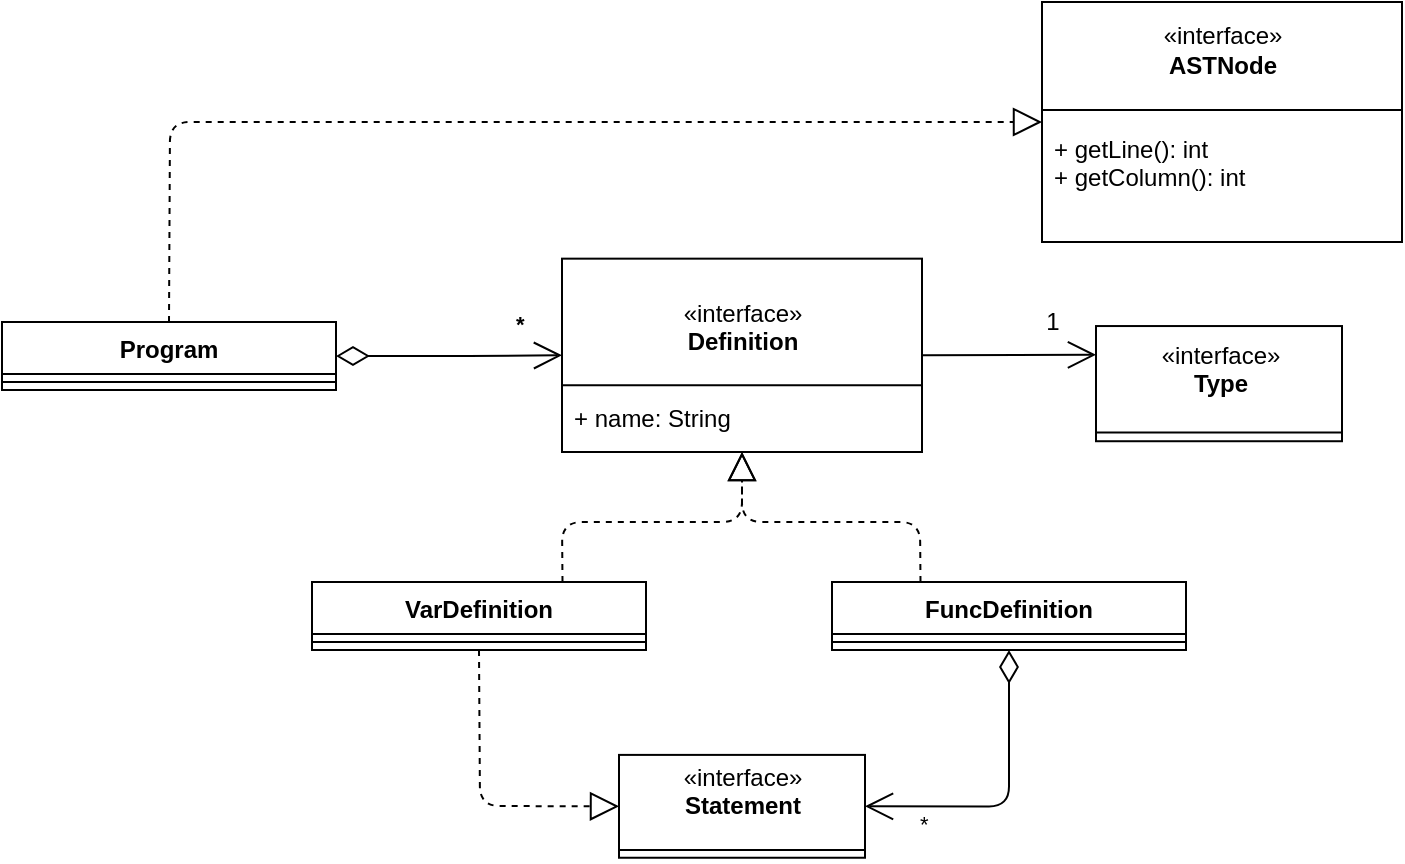 <mxfile version="16.6.5" type="device"><diagram id="vZv2f6N4h2fVlUgS8-mH" name="Page-1"><mxGraphModel dx="1422" dy="757" grid="1" gridSize="10" guides="1" tooltips="1" connect="1" arrows="1" fold="1" page="1" pageScale="1" pageWidth="827" pageHeight="1169" math="0" shadow="0"><root><mxCell id="0"/><mxCell id="1" parent="0"/><mxCell id="svYJgB2hJ4wPwkqNhM89-50" value="Program" style="swimlane;fontStyle=1;align=center;verticalAlign=top;childLayout=stackLayout;horizontal=1;startSize=26;horizontalStack=0;resizeParent=1;resizeParentMax=0;resizeLast=0;collapsible=1;marginBottom=0;" parent="1" vertex="1"><mxGeometry x="65" y="280" width="167" height="34" as="geometry"/></mxCell><mxCell id="svYJgB2hJ4wPwkqNhM89-52" value="" style="line;strokeWidth=1;fillColor=none;align=left;verticalAlign=middle;spacingTop=-1;spacingLeft=3;spacingRight=3;rotatable=0;labelPosition=right;points=[];portConstraint=eastwest;" parent="svYJgB2hJ4wPwkqNhM89-50" vertex="1"><mxGeometry y="26" width="167" height="8" as="geometry"/></mxCell><mxCell id="svYJgB2hJ4wPwkqNhM89-54" value="" style="group" parent="1" vertex="1" connectable="0"><mxGeometry x="585" y="120" width="180" height="120" as="geometry"/></mxCell><mxCell id="svYJgB2hJ4wPwkqNhM89-55" value="+ method(type): type" style="text;strokeColor=none;fillColor=none;align=left;verticalAlign=top;spacingLeft=4;spacingRight=4;overflow=hidden;rotatable=0;points=[[0,0.5],[1,0.5]];portConstraint=eastwest;" parent="svYJgB2hJ4wPwkqNhM89-54" vertex="1"><mxGeometry y="60" width="180" height="50" as="geometry"/></mxCell><mxCell id="svYJgB2hJ4wPwkqNhM89-56" value="«interface»&lt;br&gt;&lt;b&gt;ASTNode&lt;br&gt;&lt;br&gt;&lt;br&gt;&lt;br&gt;&lt;br&gt;&lt;br&gt;&lt;/b&gt;" style="html=1;" parent="svYJgB2hJ4wPwkqNhM89-54" vertex="1"><mxGeometry width="180" height="120" as="geometry"/></mxCell><mxCell id="svYJgB2hJ4wPwkqNhM89-57" value="" style="line;strokeWidth=1;fillColor=none;align=left;verticalAlign=middle;spacingTop=-1;spacingLeft=3;spacingRight=3;rotatable=0;labelPosition=right;points=[];portConstraint=eastwest;" parent="svYJgB2hJ4wPwkqNhM89-54" vertex="1"><mxGeometry y="50" width="180" height="8" as="geometry"/></mxCell><mxCell id="svYJgB2hJ4wPwkqNhM89-58" value="+ getLine(): int&#xA;+ getColumn(): int" style="text;strokeColor=none;fillColor=none;align=left;verticalAlign=top;spacingLeft=4;spacingRight=4;overflow=hidden;rotatable=0;points=[[0,0.5],[1,0.5]];portConstraint=eastwest;" parent="svYJgB2hJ4wPwkqNhM89-54" vertex="1"><mxGeometry y="60" width="180" height="40" as="geometry"/></mxCell><mxCell id="svYJgB2hJ4wPwkqNhM89-59" value="" style="endArrow=block;dashed=1;endFill=0;endSize=12;html=1;entryX=0;entryY=0.5;entryDx=0;entryDy=0;exitX=0.5;exitY=0;exitDx=0;exitDy=0;" parent="1" source="svYJgB2hJ4wPwkqNhM89-50" target="svYJgB2hJ4wPwkqNhM89-56" edge="1"><mxGeometry width="160" relative="1" as="geometry"><mxPoint x="405" y="179.5" as="sourcePoint"/><mxPoint x="565" y="179.5" as="targetPoint"/><Array as="points"><mxPoint x="149" y="180"/></Array></mxGeometry></mxCell><mxCell id="svYJgB2hJ4wPwkqNhM89-60" value="&lt;b&gt;*&lt;/b&gt;" style="endArrow=open;html=1;endSize=12;startArrow=diamondThin;startSize=14;startFill=0;edgeStyle=orthogonalEdgeStyle;align=left;verticalAlign=bottom;exitX=1;exitY=0.5;exitDx=0;exitDy=0;entryX=0;entryY=0.5;entryDx=0;entryDy=0;" parent="1" source="svYJgB2hJ4wPwkqNhM89-50" target="svYJgB2hJ4wPwkqNhM89-63" edge="1"><mxGeometry x="0.559" y="7" relative="1" as="geometry"><mxPoint x="475" y="313" as="sourcePoint"/><mxPoint x="565" y="297" as="targetPoint"/><mxPoint as="offset"/></mxGeometry></mxCell><mxCell id="svYJgB2hJ4wPwkqNhM89-61" value="" style="group" parent="1" vertex="1" connectable="0"><mxGeometry x="345" y="255" width="180" height="94" as="geometry"/></mxCell><mxCell id="svYJgB2hJ4wPwkqNhM89-62" value="+ method(type): type" style="text;strokeColor=none;fillColor=none;align=left;verticalAlign=top;spacingLeft=4;spacingRight=4;overflow=hidden;rotatable=0;points=[[0,0.5],[1,0.5]];portConstraint=eastwest;" parent="svYJgB2hJ4wPwkqNhM89-61" vertex="1"><mxGeometry y="40" width="180" height="33.333" as="geometry"/></mxCell><mxCell id="svYJgB2hJ4wPwkqNhM89-63" value="«interface»&lt;br&gt;&lt;b&gt;Definition&lt;br&gt;&lt;/b&gt;&lt;div&gt;&lt;br&gt;&lt;/div&gt;&lt;div&gt;&lt;br&gt;&lt;/div&gt;" style="html=1;" parent="svYJgB2hJ4wPwkqNhM89-61" vertex="1"><mxGeometry y="-6.67" width="180" height="96.67" as="geometry"/></mxCell><mxCell id="svYJgB2hJ4wPwkqNhM89-64" value="" style="line;strokeWidth=1;fillColor=none;align=left;verticalAlign=middle;spacingTop=-1;spacingLeft=3;spacingRight=3;rotatable=0;labelPosition=right;points=[];portConstraint=eastwest;" parent="svYJgB2hJ4wPwkqNhM89-61" vertex="1"><mxGeometry y="54.003" width="180" height="5.333" as="geometry"/></mxCell><mxCell id="svYJgB2hJ4wPwkqNhM89-72" value="+ name: String" style="text;strokeColor=none;fillColor=none;align=left;verticalAlign=top;spacingLeft=4;spacingRight=4;overflow=hidden;rotatable=0;points=[[0,0.5],[1,0.5]];portConstraint=eastwest;" parent="svYJgB2hJ4wPwkqNhM89-61" vertex="1"><mxGeometry y="59.34" width="180" height="40" as="geometry"/></mxCell><mxCell id="svYJgB2hJ4wPwkqNhM89-66" value="VarDefinition" style="swimlane;fontStyle=1;align=center;verticalAlign=top;childLayout=stackLayout;horizontal=1;startSize=26;horizontalStack=0;resizeParent=1;resizeParentMax=0;resizeLast=0;collapsible=1;marginBottom=0;" parent="1" vertex="1"><mxGeometry x="220" y="410" width="167" height="34" as="geometry"/></mxCell><mxCell id="svYJgB2hJ4wPwkqNhM89-67" value="" style="line;strokeWidth=1;fillColor=none;align=left;verticalAlign=middle;spacingTop=-1;spacingLeft=3;spacingRight=3;rotatable=0;labelPosition=right;points=[];portConstraint=eastwest;" parent="svYJgB2hJ4wPwkqNhM89-66" vertex="1"><mxGeometry y="26" width="167" height="8" as="geometry"/></mxCell><mxCell id="svYJgB2hJ4wPwkqNhM89-68" value="FuncDefinition" style="swimlane;fontStyle=1;align=center;verticalAlign=top;childLayout=stackLayout;horizontal=1;startSize=26;horizontalStack=0;resizeParent=1;resizeParentMax=0;resizeLast=0;collapsible=1;marginBottom=0;" parent="1" vertex="1"><mxGeometry x="480" y="410" width="177" height="34" as="geometry"/></mxCell><mxCell id="svYJgB2hJ4wPwkqNhM89-69" value="" style="line;strokeWidth=1;fillColor=none;align=left;verticalAlign=middle;spacingTop=-1;spacingLeft=3;spacingRight=3;rotatable=0;labelPosition=right;points=[];portConstraint=eastwest;" parent="svYJgB2hJ4wPwkqNhM89-68" vertex="1"><mxGeometry y="26" width="177" height="8" as="geometry"/></mxCell><mxCell id="svYJgB2hJ4wPwkqNhM89-70" value="" style="endArrow=block;dashed=1;endFill=0;endSize=12;html=1;entryX=0.5;entryY=1;entryDx=0;entryDy=0;exitX=0.75;exitY=0;exitDx=0;exitDy=0;" parent="1" source="svYJgB2hJ4wPwkqNhM89-66" target="svYJgB2hJ4wPwkqNhM89-63" edge="1"><mxGeometry width="160" relative="1" as="geometry"><mxPoint x="-5" y="490" as="sourcePoint"/><mxPoint x="431.5" y="390" as="targetPoint"/><Array as="points"><mxPoint x="345" y="380"/><mxPoint x="435" y="380"/></Array></mxGeometry></mxCell><mxCell id="svYJgB2hJ4wPwkqNhM89-71" value="" style="endArrow=block;dashed=1;endFill=0;endSize=12;html=1;entryX=0.5;entryY=1;entryDx=0;entryDy=0;exitX=0.25;exitY=0;exitDx=0;exitDy=0;" parent="1" source="svYJgB2hJ4wPwkqNhM89-68" target="svYJgB2hJ4wPwkqNhM89-63" edge="1"><mxGeometry width="160" relative="1" as="geometry"><mxPoint x="348.5" y="420" as="sourcePoint"/><mxPoint x="445" y="360" as="targetPoint"/><Array as="points"><mxPoint x="524" y="380"/><mxPoint x="435" y="380"/></Array></mxGeometry></mxCell><mxCell id="svYJgB2hJ4wPwkqNhM89-73" value="" style="endArrow=open;endFill=1;endSize=12;html=1;exitX=1;exitY=0.5;exitDx=0;exitDy=0;entryX=0;entryY=0.25;entryDx=0;entryDy=0;" parent="1" source="svYJgB2hJ4wPwkqNhM89-63" target="svYJgB2hJ4wPwkqNhM89-83" edge="1"><mxGeometry width="160" relative="1" as="geometry"><mxPoint x="535" y="296.58" as="sourcePoint"/><mxPoint x="615" y="297" as="targetPoint"/><Array as="points"/></mxGeometry></mxCell><mxCell id="svYJgB2hJ4wPwkqNhM89-81" value="" style="group" parent="1" vertex="1" connectable="0"><mxGeometry x="612" y="286" width="123" height="56" as="geometry"/></mxCell><mxCell id="svYJgB2hJ4wPwkqNhM89-82" value="+ method(type): type" style="text;strokeColor=none;fillColor=none;align=left;verticalAlign=top;spacingLeft=4;spacingRight=4;overflow=hidden;rotatable=0;points=[[0,0.5],[1,0.5]];portConstraint=eastwest;" parent="svYJgB2hJ4wPwkqNhM89-81" vertex="1"><mxGeometry y="23.83" width="123" height="19.858" as="geometry"/></mxCell><mxCell id="svYJgB2hJ4wPwkqNhM89-83" value="«interface»&lt;br&gt;&lt;b&gt;Type&lt;br&gt;&lt;/b&gt;&lt;div&gt;&lt;br&gt;&lt;/div&gt;" style="html=1;" parent="svYJgB2hJ4wPwkqNhM89-81" vertex="1"><mxGeometry y="-3.974" width="123" height="57.591" as="geometry"/></mxCell><mxCell id="svYJgB2hJ4wPwkqNhM89-84" value="" style="line;strokeWidth=1;fillColor=none;align=left;verticalAlign=middle;spacingTop=-1;spacingLeft=3;spacingRight=3;rotatable=0;labelPosition=right;points=[];portConstraint=eastwest;" parent="svYJgB2hJ4wPwkqNhM89-81" vertex="1"><mxGeometry y="47.662" width="123" height="3.177" as="geometry"/></mxCell><mxCell id="svYJgB2hJ4wPwkqNhM89-86" value="" style="group" parent="1" vertex="1" connectable="0"><mxGeometry x="373.5" y="500" width="123" height="50" as="geometry"/></mxCell><mxCell id="svYJgB2hJ4wPwkqNhM89-87" value="+ method(type): type" style="text;strokeColor=none;fillColor=none;align=left;verticalAlign=top;spacingLeft=4;spacingRight=4;overflow=hidden;rotatable=0;points=[[0,0.5],[1,0.5]];portConstraint=eastwest;" parent="svYJgB2hJ4wPwkqNhM89-86" vertex="1"><mxGeometry y="21.277" width="123" height="17.73" as="geometry"/></mxCell><mxCell id="svYJgB2hJ4wPwkqNhM89-88" value="«interface»&lt;br&gt;&lt;b&gt;Statement&lt;br&gt;&lt;/b&gt;&lt;div&gt;&lt;br&gt;&lt;/div&gt;" style="html=1;" parent="svYJgB2hJ4wPwkqNhM89-86" vertex="1"><mxGeometry y="-3.548" width="123" height="51.42" as="geometry"/></mxCell><mxCell id="svYJgB2hJ4wPwkqNhM89-89" value="" style="line;strokeWidth=1;fillColor=none;align=left;verticalAlign=middle;spacingTop=-1;spacingLeft=3;spacingRight=3;rotatable=0;labelPosition=right;points=[];portConstraint=eastwest;" parent="svYJgB2hJ4wPwkqNhM89-86" vertex="1"><mxGeometry y="42.555" width="123" height="2.837" as="geometry"/></mxCell><mxCell id="svYJgB2hJ4wPwkqNhM89-90" value="" style="endArrow=block;dashed=1;endFill=0;endSize=12;html=1;entryX=0;entryY=0.5;entryDx=0;entryDy=0;exitX=0.5;exitY=1;exitDx=0;exitDy=0;" parent="1" source="svYJgB2hJ4wPwkqNhM89-66" target="svYJgB2hJ4wPwkqNhM89-88" edge="1"><mxGeometry width="160" relative="1" as="geometry"><mxPoint x="298.5" y="680" as="sourcePoint"/><mxPoint x="735" y="580" as="targetPoint"/><Array as="points"><mxPoint x="304" y="522"/></Array></mxGeometry></mxCell><mxCell id="svYJgB2hJ4wPwkqNhM89-91" value="*" style="endArrow=open;html=1;endSize=12;startArrow=diamondThin;startSize=14;startFill=0;edgeStyle=orthogonalEdgeStyle;align=left;verticalAlign=bottom;exitX=0.5;exitY=1;exitDx=0;exitDy=0;entryX=1;entryY=0.5;entryDx=0;entryDy=0;" parent="1" source="svYJgB2hJ4wPwkqNhM89-68" target="svYJgB2hJ4wPwkqNhM89-88" edge="1"><mxGeometry x="0.664" y="18" relative="1" as="geometry"><mxPoint x="525" y="470" as="sourcePoint"/><mxPoint x="685" y="470" as="targetPoint"/><mxPoint as="offset"/></mxGeometry></mxCell><mxCell id="R6B6ES90IKkHTPngFBjM-1" value="1" style="text;html=1;align=center;verticalAlign=middle;resizable=0;points=[];autosize=1;strokeColor=none;fillColor=none;" parent="1" vertex="1"><mxGeometry x="580" y="270" width="20" height="20" as="geometry"/></mxCell></root></mxGraphModel></diagram></mxfile>